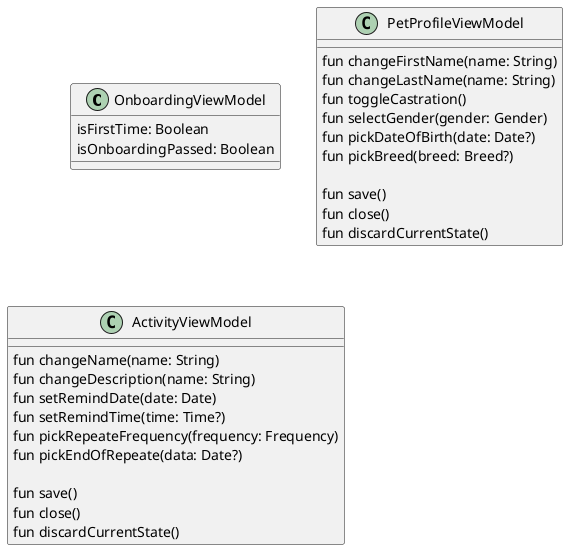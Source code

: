 @startuml

class OnboardingViewModel {
    isFirstTime: Boolean
    isOnboardingPassed: Boolean
}

class PetProfileViewModel {
    fun changeFirstName(name: String)
    fun changeLastName(name: String)
    fun toggleCastration()
    fun selectGender(gender: Gender)
    fun pickDateOfBirth(date: Date?)
    fun pickBreed(breed: Breed?)

    fun save()
    fun close()
    fun discardCurrentState()
}

class ActivityViewModel {
    fun changeName(name: String)
    fun changeDescription(name: String)
    fun setRemindDate(date: Date)
    fun setRemindTime(time: Time?)
    fun pickRepeateFrequency(frequency: Frequency)
    fun pickEndOfRepeate(data: Date?)

    fun save()
    fun close()
    fun discardCurrentState()
}

@enduml

